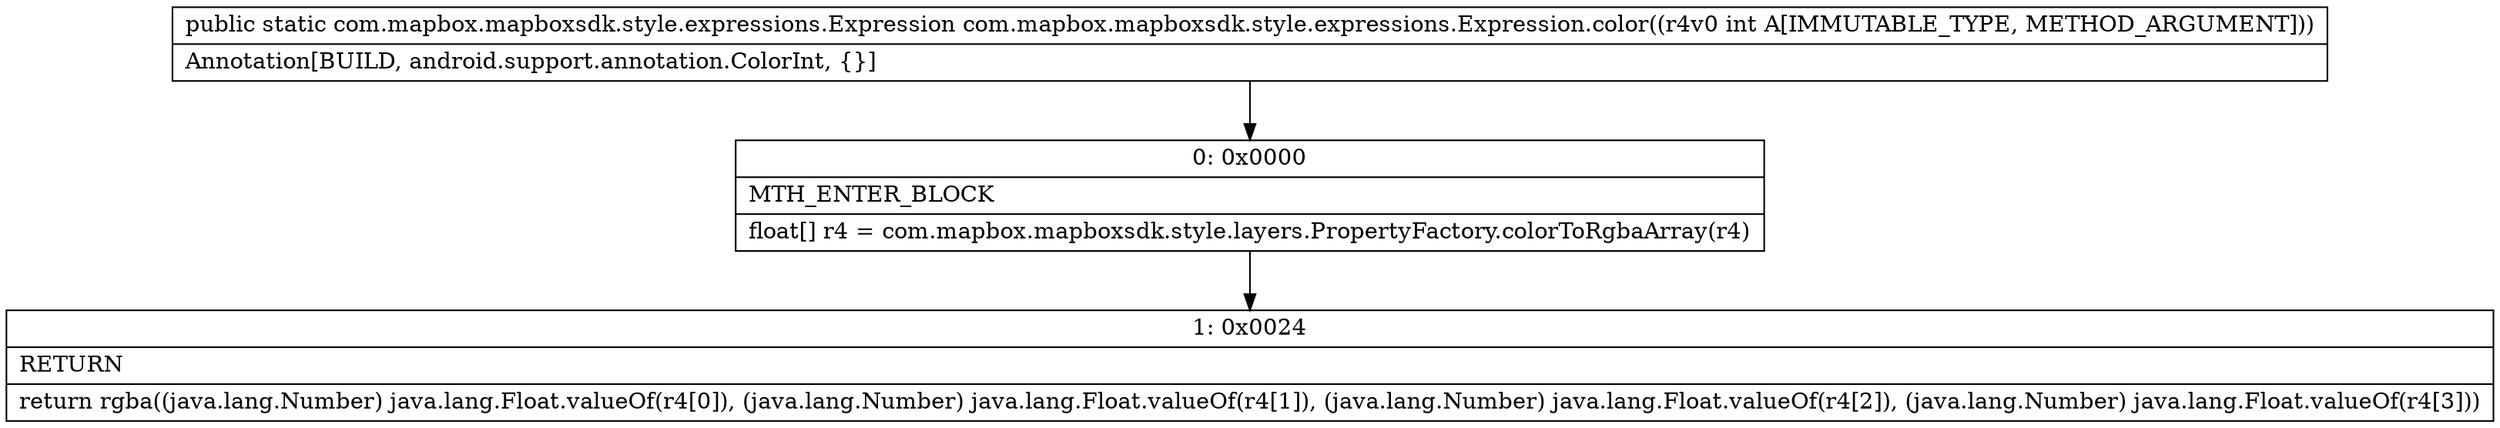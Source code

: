 digraph "CFG forcom.mapbox.mapboxsdk.style.expressions.Expression.color(I)Lcom\/mapbox\/mapboxsdk\/style\/expressions\/Expression;" {
Node_0 [shape=record,label="{0\:\ 0x0000|MTH_ENTER_BLOCK\l|float[] r4 = com.mapbox.mapboxsdk.style.layers.PropertyFactory.colorToRgbaArray(r4)\l}"];
Node_1 [shape=record,label="{1\:\ 0x0024|RETURN\l|return rgba((java.lang.Number) java.lang.Float.valueOf(r4[0]), (java.lang.Number) java.lang.Float.valueOf(r4[1]), (java.lang.Number) java.lang.Float.valueOf(r4[2]), (java.lang.Number) java.lang.Float.valueOf(r4[3]))\l}"];
MethodNode[shape=record,label="{public static com.mapbox.mapboxsdk.style.expressions.Expression com.mapbox.mapboxsdk.style.expressions.Expression.color((r4v0 int A[IMMUTABLE_TYPE, METHOD_ARGUMENT]))  | Annotation[BUILD, android.support.annotation.ColorInt, \{\}]\l}"];
MethodNode -> Node_0;
Node_0 -> Node_1;
}

